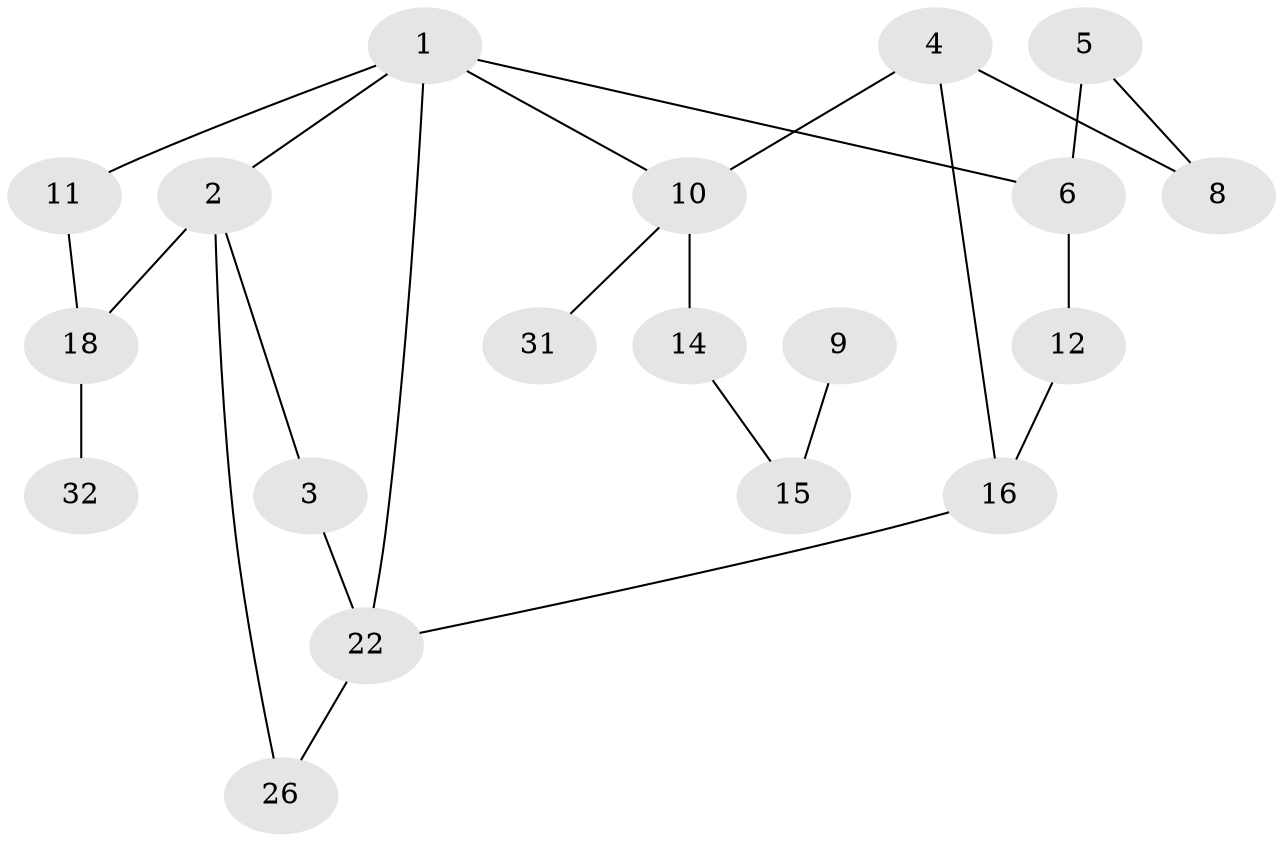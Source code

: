 // original degree distribution, {3: 0.18947368421052632, 2: 0.22105263157894736, 4: 0.11578947368421053, 1: 0.28421052631578947, 0: 0.17894736842105263, 5: 0.010526315789473684}
// Generated by graph-tools (version 1.1) at 2025/48/03/04/25 22:48:15]
// undirected, 19 vertices, 24 edges
graph export_dot {
  node [color=gray90,style=filled];
  1;
  2;
  3;
  4;
  5;
  6;
  8;
  9;
  10;
  11;
  12;
  14;
  15;
  16;
  18;
  22;
  26;
  31;
  32;
  1 -- 2 [weight=1.0];
  1 -- 6 [weight=1.0];
  1 -- 10 [weight=1.0];
  1 -- 11 [weight=1.0];
  1 -- 22 [weight=1.0];
  2 -- 3 [weight=1.0];
  2 -- 18 [weight=3.0];
  2 -- 26 [weight=1.0];
  3 -- 22 [weight=1.0];
  4 -- 8 [weight=1.0];
  4 -- 10 [weight=1.0];
  4 -- 16 [weight=1.0];
  5 -- 6 [weight=2.0];
  5 -- 8 [weight=1.0];
  6 -- 12 [weight=1.0];
  9 -- 15 [weight=1.0];
  10 -- 14 [weight=2.0];
  10 -- 31 [weight=1.0];
  11 -- 18 [weight=1.0];
  12 -- 16 [weight=2.0];
  14 -- 15 [weight=1.0];
  16 -- 22 [weight=1.0];
  18 -- 32 [weight=1.0];
  22 -- 26 [weight=1.0];
}
